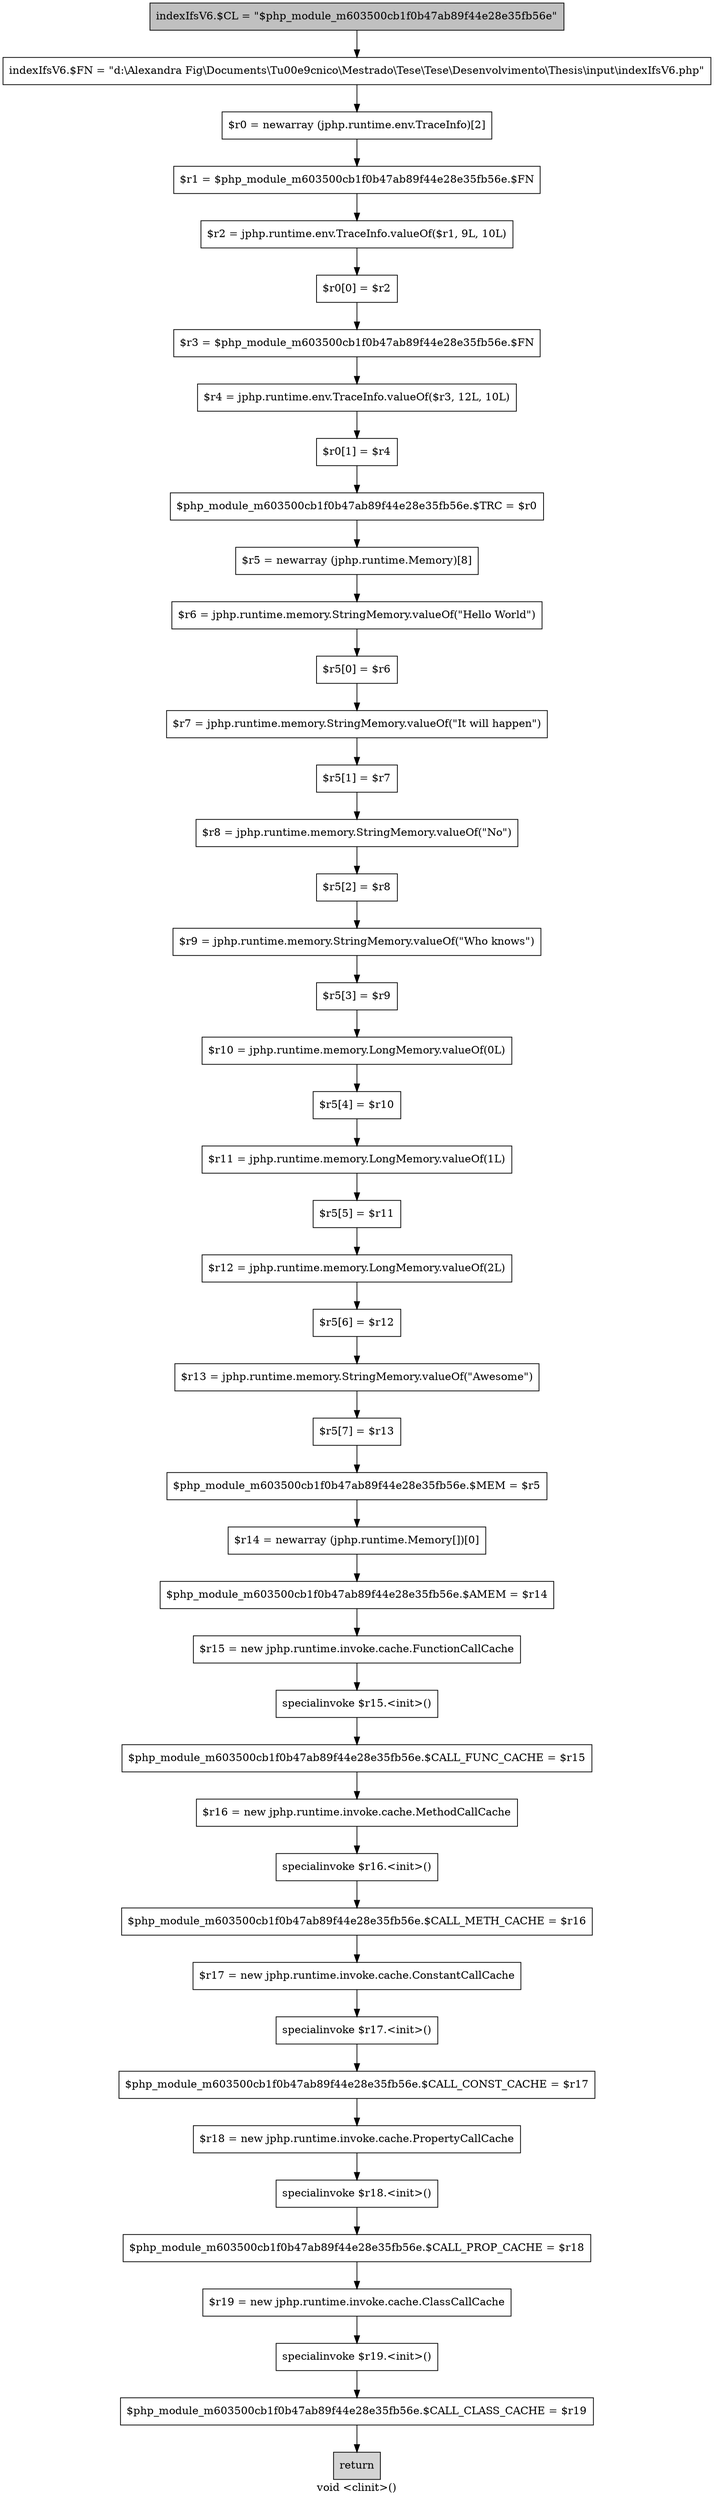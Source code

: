 digraph "void <clinit>()" {
    label="void <clinit>()";
    node [shape=box];
    "0" [style=filled,fillcolor=gray,label="indexIfsV6.$CL = \"$php_module_m603500cb1f0b47ab89f44e28e35fb56e\"",];
    "1" [label="indexIfsV6.$FN = \"d:\\Alexandra Fig\\Documents\\T\u00e9cnico\\Mestrado\\Tese\\Tese\\Desenvolvimento\\Thesis\\input\\indexIfsV6.php\"",];
    "0"->"1";
    "2" [label="$r0 = newarray (jphp.runtime.env.TraceInfo)[2]",];
    "1"->"2";
    "3" [label="$r1 = $php_module_m603500cb1f0b47ab89f44e28e35fb56e.$FN",];
    "2"->"3";
    "4" [label="$r2 = jphp.runtime.env.TraceInfo.valueOf($r1, 9L, 10L)",];
    "3"->"4";
    "5" [label="$r0[0] = $r2",];
    "4"->"5";
    "6" [label="$r3 = $php_module_m603500cb1f0b47ab89f44e28e35fb56e.$FN",];
    "5"->"6";
    "7" [label="$r4 = jphp.runtime.env.TraceInfo.valueOf($r3, 12L, 10L)",];
    "6"->"7";
    "8" [label="$r0[1] = $r4",];
    "7"->"8";
    "9" [label="$php_module_m603500cb1f0b47ab89f44e28e35fb56e.$TRC = $r0",];
    "8"->"9";
    "10" [label="$r5 = newarray (jphp.runtime.Memory)[8]",];
    "9"->"10";
    "11" [label="$r6 = jphp.runtime.memory.StringMemory.valueOf(\"Hello World\")",];
    "10"->"11";
    "12" [label="$r5[0] = $r6",];
    "11"->"12";
    "13" [label="$r7 = jphp.runtime.memory.StringMemory.valueOf(\"It will happen\")",];
    "12"->"13";
    "14" [label="$r5[1] = $r7",];
    "13"->"14";
    "15" [label="$r8 = jphp.runtime.memory.StringMemory.valueOf(\"No\")",];
    "14"->"15";
    "16" [label="$r5[2] = $r8",];
    "15"->"16";
    "17" [label="$r9 = jphp.runtime.memory.StringMemory.valueOf(\"Who knows\")",];
    "16"->"17";
    "18" [label="$r5[3] = $r9",];
    "17"->"18";
    "19" [label="$r10 = jphp.runtime.memory.LongMemory.valueOf(0L)",];
    "18"->"19";
    "20" [label="$r5[4] = $r10",];
    "19"->"20";
    "21" [label="$r11 = jphp.runtime.memory.LongMemory.valueOf(1L)",];
    "20"->"21";
    "22" [label="$r5[5] = $r11",];
    "21"->"22";
    "23" [label="$r12 = jphp.runtime.memory.LongMemory.valueOf(2L)",];
    "22"->"23";
    "24" [label="$r5[6] = $r12",];
    "23"->"24";
    "25" [label="$r13 = jphp.runtime.memory.StringMemory.valueOf(\"Awesome\")",];
    "24"->"25";
    "26" [label="$r5[7] = $r13",];
    "25"->"26";
    "27" [label="$php_module_m603500cb1f0b47ab89f44e28e35fb56e.$MEM = $r5",];
    "26"->"27";
    "28" [label="$r14 = newarray (jphp.runtime.Memory[])[0]",];
    "27"->"28";
    "29" [label="$php_module_m603500cb1f0b47ab89f44e28e35fb56e.$AMEM = $r14",];
    "28"->"29";
    "30" [label="$r15 = new jphp.runtime.invoke.cache.FunctionCallCache",];
    "29"->"30";
    "31" [label="specialinvoke $r15.<init>()",];
    "30"->"31";
    "32" [label="$php_module_m603500cb1f0b47ab89f44e28e35fb56e.$CALL_FUNC_CACHE = $r15",];
    "31"->"32";
    "33" [label="$r16 = new jphp.runtime.invoke.cache.MethodCallCache",];
    "32"->"33";
    "34" [label="specialinvoke $r16.<init>()",];
    "33"->"34";
    "35" [label="$php_module_m603500cb1f0b47ab89f44e28e35fb56e.$CALL_METH_CACHE = $r16",];
    "34"->"35";
    "36" [label="$r17 = new jphp.runtime.invoke.cache.ConstantCallCache",];
    "35"->"36";
    "37" [label="specialinvoke $r17.<init>()",];
    "36"->"37";
    "38" [label="$php_module_m603500cb1f0b47ab89f44e28e35fb56e.$CALL_CONST_CACHE = $r17",];
    "37"->"38";
    "39" [label="$r18 = new jphp.runtime.invoke.cache.PropertyCallCache",];
    "38"->"39";
    "40" [label="specialinvoke $r18.<init>()",];
    "39"->"40";
    "41" [label="$php_module_m603500cb1f0b47ab89f44e28e35fb56e.$CALL_PROP_CACHE = $r18",];
    "40"->"41";
    "42" [label="$r19 = new jphp.runtime.invoke.cache.ClassCallCache",];
    "41"->"42";
    "43" [label="specialinvoke $r19.<init>()",];
    "42"->"43";
    "44" [label="$php_module_m603500cb1f0b47ab89f44e28e35fb56e.$CALL_CLASS_CACHE = $r19",];
    "43"->"44";
    "45" [style=filled,fillcolor=lightgray,label="return",];
    "44"->"45";
}
